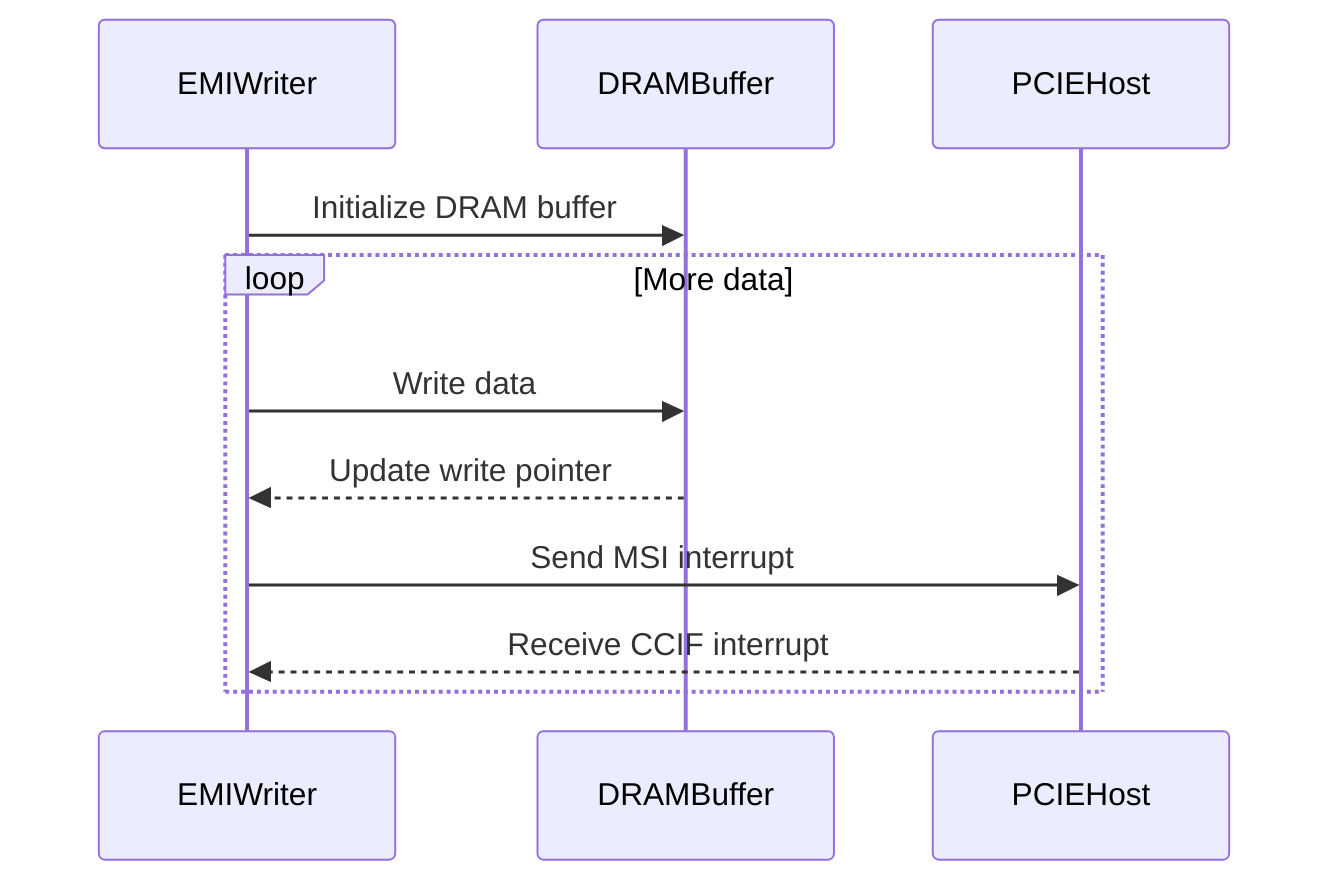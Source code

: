 sequenceDiagram
    participant EMIWriter
    participant DRAMBuffer
    participant PCIEHost

    EMIWriter->>DRAMBuffer: Initialize DRAM buffer
    loop More data
        EMIWriter->>DRAMBuffer: Write data
        DRAMBuffer-->>EMIWriter: Update write pointer
        EMIWriter->>PCIEHost: Send MSI interrupt
        PCIEHost-->>EMIWriter: Receive CCIF interrupt
    end